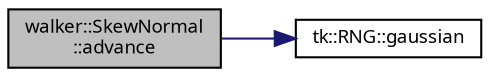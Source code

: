 digraph "walker::SkewNormal::advance"
{
 // INTERACTIVE_SVG=YES
  bgcolor="transparent";
  edge [fontname="sans-serif",fontsize="9",labelfontname="sans-serif",labelfontsize="9"];
  node [fontname="sans-serif",fontsize="9",shape=record];
  rankdir="LR";
  Node1 [label="walker::SkewNormal\l::advance",height=0.2,width=0.4,color="black", fillcolor="grey75", style="filled", fontcolor="black"];
  Node1 -> Node2 [color="midnightblue",fontsize="9",style="solid",fontname="sans-serif"];
  Node2 [label="tk::RNG::gaussian",height=0.2,width=0.4,color="black",URL="$classtk_1_1_r_n_g.html#a435ec8de21c012876c819abec65d6141",tooltip="Public interface to Gaussian RNG. "];
}
